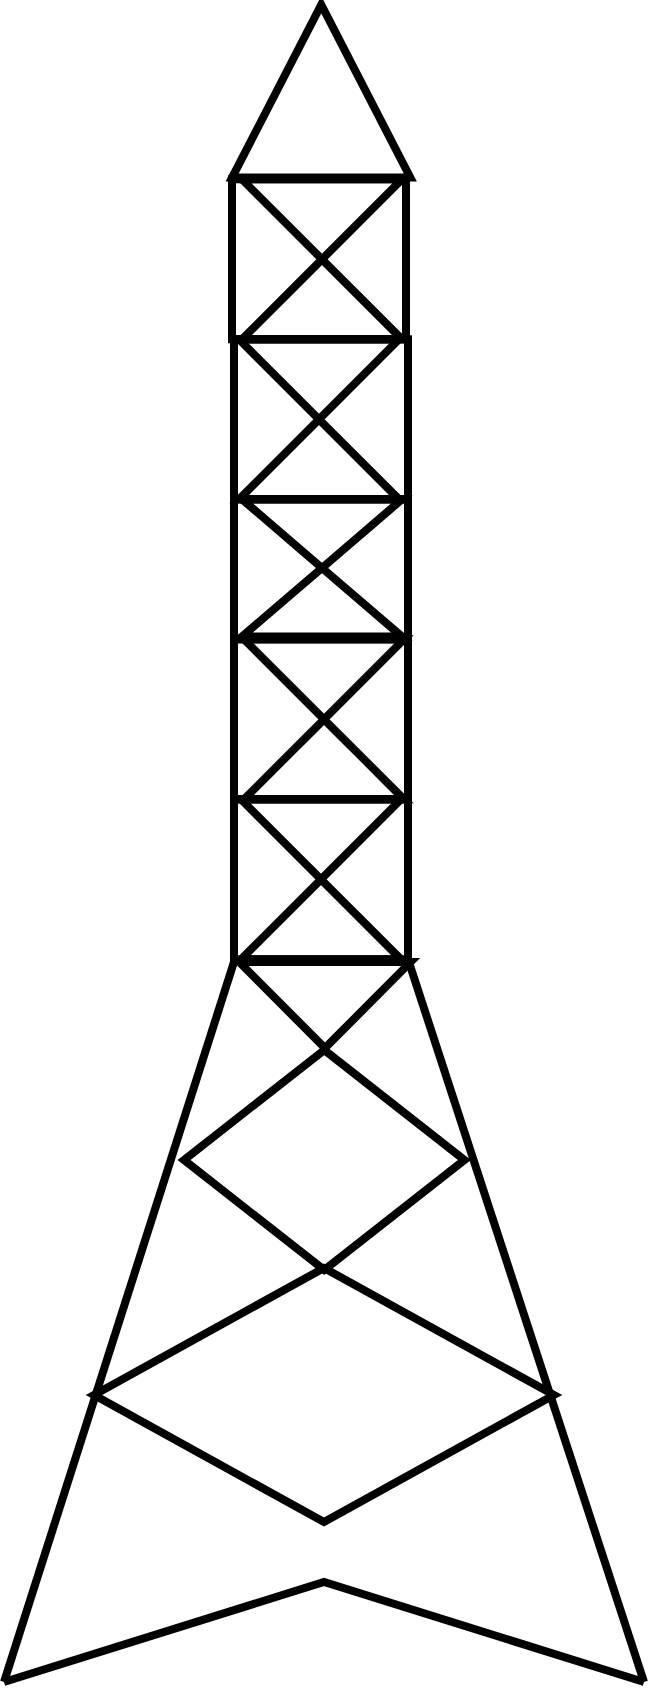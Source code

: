 <mxfile version="15.8.7" type="device"><diagram id="QXal9VWg9gRlAg04Peus" name="Page-1"><mxGraphModel dx="1422" dy="860" grid="1" gridSize="10" guides="1" tooltips="1" connect="1" arrows="1" fold="1" page="1" pageScale="1" pageWidth="827" pageHeight="1169" math="0" shadow="0"><root><mxCell id="0"/><mxCell id="1" parent="0"/><mxCell id="9o4irREqDyTWDPTPFJdZ-1" value="" style="rounded=0;whiteSpace=wrap;html=1;fillColor=none;strokeWidth=4;" parent="1" vertex="1"><mxGeometry x="354" y="168.65" width="87" height="80" as="geometry"/></mxCell><mxCell id="9o4irREqDyTWDPTPFJdZ-2" value="" style="rounded=0;whiteSpace=wrap;html=1;fillColor=none;strokeWidth=4;" parent="1" vertex="1"><mxGeometry x="355" y="248.65" width="87" height="80" as="geometry"/></mxCell><mxCell id="9o4irREqDyTWDPTPFJdZ-3" value="" style="rounded=0;whiteSpace=wrap;html=1;fillColor=none;strokeWidth=4;" parent="1" vertex="1"><mxGeometry x="355" y="328.65" width="87" height="70" as="geometry"/></mxCell><mxCell id="9o4irREqDyTWDPTPFJdZ-7" value="" style="triangle;whiteSpace=wrap;html=1;strokeWidth=4;fillColor=none;rotation=-90;" parent="1" vertex="1"><mxGeometry x="355.43" y="80" width="86.38" height="89.06" as="geometry"/></mxCell><mxCell id="9o4irREqDyTWDPTPFJdZ-8" value="" style="rounded=0;whiteSpace=wrap;html=1;fillColor=none;strokeWidth=4;" parent="1" vertex="1"><mxGeometry x="355" y="398.65" width="87" height="80" as="geometry"/></mxCell><mxCell id="9o4irREqDyTWDPTPFJdZ-9" value="" style="rounded=0;whiteSpace=wrap;html=1;fillColor=none;strokeWidth=4;" parent="1" vertex="1"><mxGeometry x="355" y="478.65" width="87" height="80" as="geometry"/></mxCell><mxCell id="9o4irREqDyTWDPTPFJdZ-11" value="" style="endArrow=none;html=1;rounded=0;strokeWidth=4;" parent="1" edge="1"><mxGeometry width="50" height="50" relative="1" as="geometry"><mxPoint x="240" y="920" as="sourcePoint"/><mxPoint x="355.43" y="558.65" as="targetPoint"/></mxGeometry></mxCell><mxCell id="9o4irREqDyTWDPTPFJdZ-12" value="" style="endArrow=none;html=1;rounded=0;strokeWidth=4;" parent="1" edge="1"><mxGeometry width="50" height="50" relative="1" as="geometry"><mxPoint x="442.0" y="558.65" as="sourcePoint"/><mxPoint x="560" y="920" as="targetPoint"/></mxGeometry></mxCell><mxCell id="9o4irREqDyTWDPTPFJdZ-15" value="" style="shape=collate;whiteSpace=wrap;html=1;strokeWidth=4;fillColor=none;rotation=-180;" parent="1" vertex="1"><mxGeometry x="358.5" y="478.65" width="80" height="80" as="geometry"/></mxCell><mxCell id="9o4irREqDyTWDPTPFJdZ-17" value="" style="shape=collate;whiteSpace=wrap;html=1;strokeWidth=4;fillColor=none;rotation=-180;" parent="1" vertex="1"><mxGeometry x="357.5" y="248.65" width="80" height="80" as="geometry"/></mxCell><mxCell id="9o4irREqDyTWDPTPFJdZ-18" value="" style="shape=collate;whiteSpace=wrap;html=1;strokeWidth=4;fillColor=none;rotation=-180;" parent="1" vertex="1"><mxGeometry x="359" y="168.65" width="80" height="80" as="geometry"/></mxCell><mxCell id="9o4irREqDyTWDPTPFJdZ-19" value="" style="shape=collate;whiteSpace=wrap;html=1;strokeWidth=4;fillColor=none;rotation=-180;" parent="1" vertex="1"><mxGeometry x="360" y="398.65" width="80" height="80" as="geometry"/></mxCell><mxCell id="9o4irREqDyTWDPTPFJdZ-20" value="" style="rhombus;whiteSpace=wrap;html=1;strokeWidth=4;fillColor=none;" parent="1" vertex="1"><mxGeometry x="330" y="604" width="140.25" height="110" as="geometry"/></mxCell><mxCell id="9o4irREqDyTWDPTPFJdZ-22" value="" style="triangle;whiteSpace=wrap;html=1;strokeWidth=4;fillColor=none;rotation=90;" parent="1" vertex="1"><mxGeometry x="378.93" y="538.69" width="43.07" height="85.69" as="geometry"/></mxCell><mxCell id="9o4irREqDyTWDPTPFJdZ-23" value="" style="rhombus;whiteSpace=wrap;html=1;strokeWidth=4;fillColor=none;" parent="1" vertex="1"><mxGeometry x="285" y="713" width="230" height="127" as="geometry"/></mxCell><mxCell id="9o4irREqDyTWDPTPFJdZ-24" value="" style="endArrow=none;html=1;rounded=0;strokeWidth=4;" parent="1" edge="1"><mxGeometry width="50" height="50" relative="1" as="geometry"><mxPoint x="240" y="920" as="sourcePoint"/><mxPoint x="560" y="920" as="targetPoint"/><Array as="points"><mxPoint x="400" y="870"/></Array></mxGeometry></mxCell><mxCell id="9o4irREqDyTWDPTPFJdZ-26" value="" style="shape=collate;whiteSpace=wrap;html=1;strokeWidth=4;fillColor=none;rotation=-180;" parent="1" vertex="1"><mxGeometry x="359" y="328.65" width="80" height="68.65" as="geometry"/></mxCell></root></mxGraphModel></diagram></mxfile>